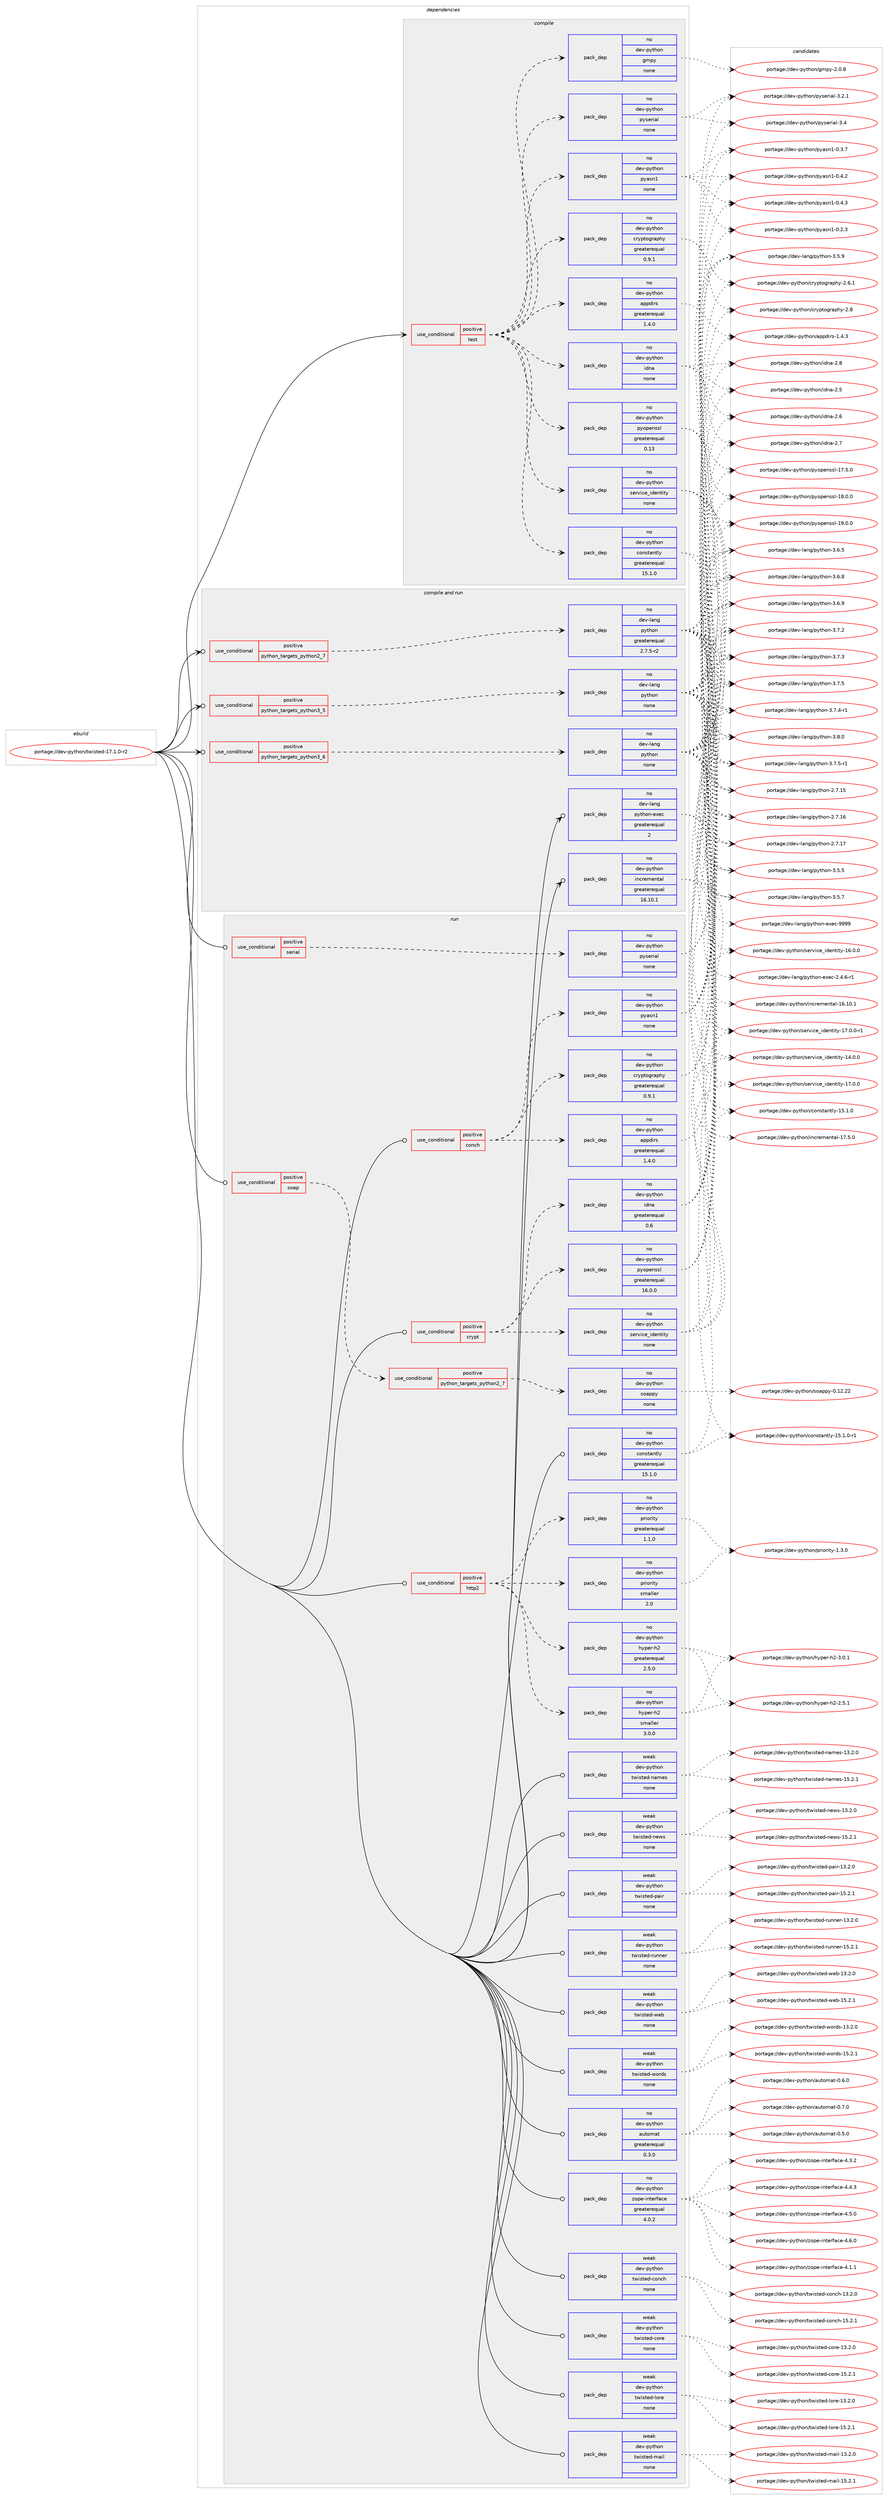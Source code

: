 digraph prolog {

# *************
# Graph options
# *************

newrank=true;
concentrate=true;
compound=true;
graph [rankdir=LR,fontname=Helvetica,fontsize=10,ranksep=1.5];#, ranksep=2.5, nodesep=0.2];
edge  [arrowhead=vee];
node  [fontname=Helvetica,fontsize=10];

# **********
# The ebuild
# **********

subgraph cluster_leftcol {
color=gray;
rank=same;
label=<<i>ebuild</i>>;
id [label="portage://dev-python/twisted-17.1.0-r2", color=red, width=4, href="../dev-python/twisted-17.1.0-r2.svg"];
}

# ****************
# The dependencies
# ****************

subgraph cluster_midcol {
color=gray;
label=<<i>dependencies</i>>;
subgraph cluster_compile {
fillcolor="#eeeeee";
style=filled;
label=<<i>compile</i>>;
subgraph cond40041 {
dependency176598 [label=<<TABLE BORDER="0" CELLBORDER="1" CELLSPACING="0" CELLPADDING="4"><TR><TD ROWSPAN="3" CELLPADDING="10">use_conditional</TD></TR><TR><TD>positive</TD></TR><TR><TD>test</TD></TR></TABLE>>, shape=none, color=red];
subgraph pack133155 {
dependency176599 [label=<<TABLE BORDER="0" CELLBORDER="1" CELLSPACING="0" CELLPADDING="4" WIDTH="220"><TR><TD ROWSPAN="6" CELLPADDING="30">pack_dep</TD></TR><TR><TD WIDTH="110">no</TD></TR><TR><TD>dev-python</TD></TR><TR><TD>gmpy</TD></TR><TR><TD>none</TD></TR><TR><TD></TD></TR></TABLE>>, shape=none, color=blue];
}
dependency176598:e -> dependency176599:w [weight=20,style="dashed",arrowhead="vee"];
subgraph pack133156 {
dependency176600 [label=<<TABLE BORDER="0" CELLBORDER="1" CELLSPACING="0" CELLPADDING="4" WIDTH="220"><TR><TD ROWSPAN="6" CELLPADDING="30">pack_dep</TD></TR><TR><TD WIDTH="110">no</TD></TR><TR><TD>dev-python</TD></TR><TR><TD>pyasn1</TD></TR><TR><TD>none</TD></TR><TR><TD></TD></TR></TABLE>>, shape=none, color=blue];
}
dependency176598:e -> dependency176600:w [weight=20,style="dashed",arrowhead="vee"];
subgraph pack133157 {
dependency176601 [label=<<TABLE BORDER="0" CELLBORDER="1" CELLSPACING="0" CELLPADDING="4" WIDTH="220"><TR><TD ROWSPAN="6" CELLPADDING="30">pack_dep</TD></TR><TR><TD WIDTH="110">no</TD></TR><TR><TD>dev-python</TD></TR><TR><TD>cryptography</TD></TR><TR><TD>greaterequal</TD></TR><TR><TD>0.9.1</TD></TR></TABLE>>, shape=none, color=blue];
}
dependency176598:e -> dependency176601:w [weight=20,style="dashed",arrowhead="vee"];
subgraph pack133158 {
dependency176602 [label=<<TABLE BORDER="0" CELLBORDER="1" CELLSPACING="0" CELLPADDING="4" WIDTH="220"><TR><TD ROWSPAN="6" CELLPADDING="30">pack_dep</TD></TR><TR><TD WIDTH="110">no</TD></TR><TR><TD>dev-python</TD></TR><TR><TD>appdirs</TD></TR><TR><TD>greaterequal</TD></TR><TR><TD>1.4.0</TD></TR></TABLE>>, shape=none, color=blue];
}
dependency176598:e -> dependency176602:w [weight=20,style="dashed",arrowhead="vee"];
subgraph pack133159 {
dependency176603 [label=<<TABLE BORDER="0" CELLBORDER="1" CELLSPACING="0" CELLPADDING="4" WIDTH="220"><TR><TD ROWSPAN="6" CELLPADDING="30">pack_dep</TD></TR><TR><TD WIDTH="110">no</TD></TR><TR><TD>dev-python</TD></TR><TR><TD>pyopenssl</TD></TR><TR><TD>greaterequal</TD></TR><TR><TD>0.13</TD></TR></TABLE>>, shape=none, color=blue];
}
dependency176598:e -> dependency176603:w [weight=20,style="dashed",arrowhead="vee"];
subgraph pack133160 {
dependency176604 [label=<<TABLE BORDER="0" CELLBORDER="1" CELLSPACING="0" CELLPADDING="4" WIDTH="220"><TR><TD ROWSPAN="6" CELLPADDING="30">pack_dep</TD></TR><TR><TD WIDTH="110">no</TD></TR><TR><TD>dev-python</TD></TR><TR><TD>service_identity</TD></TR><TR><TD>none</TD></TR><TR><TD></TD></TR></TABLE>>, shape=none, color=blue];
}
dependency176598:e -> dependency176604:w [weight=20,style="dashed",arrowhead="vee"];
subgraph pack133161 {
dependency176605 [label=<<TABLE BORDER="0" CELLBORDER="1" CELLSPACING="0" CELLPADDING="4" WIDTH="220"><TR><TD ROWSPAN="6" CELLPADDING="30">pack_dep</TD></TR><TR><TD WIDTH="110">no</TD></TR><TR><TD>dev-python</TD></TR><TR><TD>idna</TD></TR><TR><TD>none</TD></TR><TR><TD></TD></TR></TABLE>>, shape=none, color=blue];
}
dependency176598:e -> dependency176605:w [weight=20,style="dashed",arrowhead="vee"];
subgraph pack133162 {
dependency176606 [label=<<TABLE BORDER="0" CELLBORDER="1" CELLSPACING="0" CELLPADDING="4" WIDTH="220"><TR><TD ROWSPAN="6" CELLPADDING="30">pack_dep</TD></TR><TR><TD WIDTH="110">no</TD></TR><TR><TD>dev-python</TD></TR><TR><TD>pyserial</TD></TR><TR><TD>none</TD></TR><TR><TD></TD></TR></TABLE>>, shape=none, color=blue];
}
dependency176598:e -> dependency176606:w [weight=20,style="dashed",arrowhead="vee"];
subgraph pack133163 {
dependency176607 [label=<<TABLE BORDER="0" CELLBORDER="1" CELLSPACING="0" CELLPADDING="4" WIDTH="220"><TR><TD ROWSPAN="6" CELLPADDING="30">pack_dep</TD></TR><TR><TD WIDTH="110">no</TD></TR><TR><TD>dev-python</TD></TR><TR><TD>constantly</TD></TR><TR><TD>greaterequal</TD></TR><TR><TD>15.1.0</TD></TR></TABLE>>, shape=none, color=blue];
}
dependency176598:e -> dependency176607:w [weight=20,style="dashed",arrowhead="vee"];
}
id:e -> dependency176598:w [weight=20,style="solid",arrowhead="vee"];
}
subgraph cluster_compileandrun {
fillcolor="#eeeeee";
style=filled;
label=<<i>compile and run</i>>;
subgraph cond40042 {
dependency176608 [label=<<TABLE BORDER="0" CELLBORDER="1" CELLSPACING="0" CELLPADDING="4"><TR><TD ROWSPAN="3" CELLPADDING="10">use_conditional</TD></TR><TR><TD>positive</TD></TR><TR><TD>python_targets_python2_7</TD></TR></TABLE>>, shape=none, color=red];
subgraph pack133164 {
dependency176609 [label=<<TABLE BORDER="0" CELLBORDER="1" CELLSPACING="0" CELLPADDING="4" WIDTH="220"><TR><TD ROWSPAN="6" CELLPADDING="30">pack_dep</TD></TR><TR><TD WIDTH="110">no</TD></TR><TR><TD>dev-lang</TD></TR><TR><TD>python</TD></TR><TR><TD>greaterequal</TD></TR><TR><TD>2.7.5-r2</TD></TR></TABLE>>, shape=none, color=blue];
}
dependency176608:e -> dependency176609:w [weight=20,style="dashed",arrowhead="vee"];
}
id:e -> dependency176608:w [weight=20,style="solid",arrowhead="odotvee"];
subgraph cond40043 {
dependency176610 [label=<<TABLE BORDER="0" CELLBORDER="1" CELLSPACING="0" CELLPADDING="4"><TR><TD ROWSPAN="3" CELLPADDING="10">use_conditional</TD></TR><TR><TD>positive</TD></TR><TR><TD>python_targets_python3_5</TD></TR></TABLE>>, shape=none, color=red];
subgraph pack133165 {
dependency176611 [label=<<TABLE BORDER="0" CELLBORDER="1" CELLSPACING="0" CELLPADDING="4" WIDTH="220"><TR><TD ROWSPAN="6" CELLPADDING="30">pack_dep</TD></TR><TR><TD WIDTH="110">no</TD></TR><TR><TD>dev-lang</TD></TR><TR><TD>python</TD></TR><TR><TD>none</TD></TR><TR><TD></TD></TR></TABLE>>, shape=none, color=blue];
}
dependency176610:e -> dependency176611:w [weight=20,style="dashed",arrowhead="vee"];
}
id:e -> dependency176610:w [weight=20,style="solid",arrowhead="odotvee"];
subgraph cond40044 {
dependency176612 [label=<<TABLE BORDER="0" CELLBORDER="1" CELLSPACING="0" CELLPADDING="4"><TR><TD ROWSPAN="3" CELLPADDING="10">use_conditional</TD></TR><TR><TD>positive</TD></TR><TR><TD>python_targets_python3_6</TD></TR></TABLE>>, shape=none, color=red];
subgraph pack133166 {
dependency176613 [label=<<TABLE BORDER="0" CELLBORDER="1" CELLSPACING="0" CELLPADDING="4" WIDTH="220"><TR><TD ROWSPAN="6" CELLPADDING="30">pack_dep</TD></TR><TR><TD WIDTH="110">no</TD></TR><TR><TD>dev-lang</TD></TR><TR><TD>python</TD></TR><TR><TD>none</TD></TR><TR><TD></TD></TR></TABLE>>, shape=none, color=blue];
}
dependency176612:e -> dependency176613:w [weight=20,style="dashed",arrowhead="vee"];
}
id:e -> dependency176612:w [weight=20,style="solid",arrowhead="odotvee"];
subgraph pack133167 {
dependency176614 [label=<<TABLE BORDER="0" CELLBORDER="1" CELLSPACING="0" CELLPADDING="4" WIDTH="220"><TR><TD ROWSPAN="6" CELLPADDING="30">pack_dep</TD></TR><TR><TD WIDTH="110">no</TD></TR><TR><TD>dev-lang</TD></TR><TR><TD>python-exec</TD></TR><TR><TD>greaterequal</TD></TR><TR><TD>2</TD></TR></TABLE>>, shape=none, color=blue];
}
id:e -> dependency176614:w [weight=20,style="solid",arrowhead="odotvee"];
subgraph pack133168 {
dependency176615 [label=<<TABLE BORDER="0" CELLBORDER="1" CELLSPACING="0" CELLPADDING="4" WIDTH="220"><TR><TD ROWSPAN="6" CELLPADDING="30">pack_dep</TD></TR><TR><TD WIDTH="110">no</TD></TR><TR><TD>dev-python</TD></TR><TR><TD>incremental</TD></TR><TR><TD>greaterequal</TD></TR><TR><TD>16.10.1</TD></TR></TABLE>>, shape=none, color=blue];
}
id:e -> dependency176615:w [weight=20,style="solid",arrowhead="odotvee"];
}
subgraph cluster_run {
fillcolor="#eeeeee";
style=filled;
label=<<i>run</i>>;
subgraph cond40045 {
dependency176616 [label=<<TABLE BORDER="0" CELLBORDER="1" CELLSPACING="0" CELLPADDING="4"><TR><TD ROWSPAN="3" CELLPADDING="10">use_conditional</TD></TR><TR><TD>positive</TD></TR><TR><TD>conch</TD></TR></TABLE>>, shape=none, color=red];
subgraph pack133169 {
dependency176617 [label=<<TABLE BORDER="0" CELLBORDER="1" CELLSPACING="0" CELLPADDING="4" WIDTH="220"><TR><TD ROWSPAN="6" CELLPADDING="30">pack_dep</TD></TR><TR><TD WIDTH="110">no</TD></TR><TR><TD>dev-python</TD></TR><TR><TD>pyasn1</TD></TR><TR><TD>none</TD></TR><TR><TD></TD></TR></TABLE>>, shape=none, color=blue];
}
dependency176616:e -> dependency176617:w [weight=20,style="dashed",arrowhead="vee"];
subgraph pack133170 {
dependency176618 [label=<<TABLE BORDER="0" CELLBORDER="1" CELLSPACING="0" CELLPADDING="4" WIDTH="220"><TR><TD ROWSPAN="6" CELLPADDING="30">pack_dep</TD></TR><TR><TD WIDTH="110">no</TD></TR><TR><TD>dev-python</TD></TR><TR><TD>cryptography</TD></TR><TR><TD>greaterequal</TD></TR><TR><TD>0.9.1</TD></TR></TABLE>>, shape=none, color=blue];
}
dependency176616:e -> dependency176618:w [weight=20,style="dashed",arrowhead="vee"];
subgraph pack133171 {
dependency176619 [label=<<TABLE BORDER="0" CELLBORDER="1" CELLSPACING="0" CELLPADDING="4" WIDTH="220"><TR><TD ROWSPAN="6" CELLPADDING="30">pack_dep</TD></TR><TR><TD WIDTH="110">no</TD></TR><TR><TD>dev-python</TD></TR><TR><TD>appdirs</TD></TR><TR><TD>greaterequal</TD></TR><TR><TD>1.4.0</TD></TR></TABLE>>, shape=none, color=blue];
}
dependency176616:e -> dependency176619:w [weight=20,style="dashed",arrowhead="vee"];
}
id:e -> dependency176616:w [weight=20,style="solid",arrowhead="odot"];
subgraph cond40046 {
dependency176620 [label=<<TABLE BORDER="0" CELLBORDER="1" CELLSPACING="0" CELLPADDING="4"><TR><TD ROWSPAN="3" CELLPADDING="10">use_conditional</TD></TR><TR><TD>positive</TD></TR><TR><TD>crypt</TD></TR></TABLE>>, shape=none, color=red];
subgraph pack133172 {
dependency176621 [label=<<TABLE BORDER="0" CELLBORDER="1" CELLSPACING="0" CELLPADDING="4" WIDTH="220"><TR><TD ROWSPAN="6" CELLPADDING="30">pack_dep</TD></TR><TR><TD WIDTH="110">no</TD></TR><TR><TD>dev-python</TD></TR><TR><TD>pyopenssl</TD></TR><TR><TD>greaterequal</TD></TR><TR><TD>16.0.0</TD></TR></TABLE>>, shape=none, color=blue];
}
dependency176620:e -> dependency176621:w [weight=20,style="dashed",arrowhead="vee"];
subgraph pack133173 {
dependency176622 [label=<<TABLE BORDER="0" CELLBORDER="1" CELLSPACING="0" CELLPADDING="4" WIDTH="220"><TR><TD ROWSPAN="6" CELLPADDING="30">pack_dep</TD></TR><TR><TD WIDTH="110">no</TD></TR><TR><TD>dev-python</TD></TR><TR><TD>service_identity</TD></TR><TR><TD>none</TD></TR><TR><TD></TD></TR></TABLE>>, shape=none, color=blue];
}
dependency176620:e -> dependency176622:w [weight=20,style="dashed",arrowhead="vee"];
subgraph pack133174 {
dependency176623 [label=<<TABLE BORDER="0" CELLBORDER="1" CELLSPACING="0" CELLPADDING="4" WIDTH="220"><TR><TD ROWSPAN="6" CELLPADDING="30">pack_dep</TD></TR><TR><TD WIDTH="110">no</TD></TR><TR><TD>dev-python</TD></TR><TR><TD>idna</TD></TR><TR><TD>greaterequal</TD></TR><TR><TD>0.6</TD></TR></TABLE>>, shape=none, color=blue];
}
dependency176620:e -> dependency176623:w [weight=20,style="dashed",arrowhead="vee"];
}
id:e -> dependency176620:w [weight=20,style="solid",arrowhead="odot"];
subgraph cond40047 {
dependency176624 [label=<<TABLE BORDER="0" CELLBORDER="1" CELLSPACING="0" CELLPADDING="4"><TR><TD ROWSPAN="3" CELLPADDING="10">use_conditional</TD></TR><TR><TD>positive</TD></TR><TR><TD>http2</TD></TR></TABLE>>, shape=none, color=red];
subgraph pack133175 {
dependency176625 [label=<<TABLE BORDER="0" CELLBORDER="1" CELLSPACING="0" CELLPADDING="4" WIDTH="220"><TR><TD ROWSPAN="6" CELLPADDING="30">pack_dep</TD></TR><TR><TD WIDTH="110">no</TD></TR><TR><TD>dev-python</TD></TR><TR><TD>hyper-h2</TD></TR><TR><TD>greaterequal</TD></TR><TR><TD>2.5.0</TD></TR></TABLE>>, shape=none, color=blue];
}
dependency176624:e -> dependency176625:w [weight=20,style="dashed",arrowhead="vee"];
subgraph pack133176 {
dependency176626 [label=<<TABLE BORDER="0" CELLBORDER="1" CELLSPACING="0" CELLPADDING="4" WIDTH="220"><TR><TD ROWSPAN="6" CELLPADDING="30">pack_dep</TD></TR><TR><TD WIDTH="110">no</TD></TR><TR><TD>dev-python</TD></TR><TR><TD>hyper-h2</TD></TR><TR><TD>smaller</TD></TR><TR><TD>3.0.0</TD></TR></TABLE>>, shape=none, color=blue];
}
dependency176624:e -> dependency176626:w [weight=20,style="dashed",arrowhead="vee"];
subgraph pack133177 {
dependency176627 [label=<<TABLE BORDER="0" CELLBORDER="1" CELLSPACING="0" CELLPADDING="4" WIDTH="220"><TR><TD ROWSPAN="6" CELLPADDING="30">pack_dep</TD></TR><TR><TD WIDTH="110">no</TD></TR><TR><TD>dev-python</TD></TR><TR><TD>priority</TD></TR><TR><TD>greaterequal</TD></TR><TR><TD>1.1.0</TD></TR></TABLE>>, shape=none, color=blue];
}
dependency176624:e -> dependency176627:w [weight=20,style="dashed",arrowhead="vee"];
subgraph pack133178 {
dependency176628 [label=<<TABLE BORDER="0" CELLBORDER="1" CELLSPACING="0" CELLPADDING="4" WIDTH="220"><TR><TD ROWSPAN="6" CELLPADDING="30">pack_dep</TD></TR><TR><TD WIDTH="110">no</TD></TR><TR><TD>dev-python</TD></TR><TR><TD>priority</TD></TR><TR><TD>smaller</TD></TR><TR><TD>2.0</TD></TR></TABLE>>, shape=none, color=blue];
}
dependency176624:e -> dependency176628:w [weight=20,style="dashed",arrowhead="vee"];
}
id:e -> dependency176624:w [weight=20,style="solid",arrowhead="odot"];
subgraph cond40048 {
dependency176629 [label=<<TABLE BORDER="0" CELLBORDER="1" CELLSPACING="0" CELLPADDING="4"><TR><TD ROWSPAN="3" CELLPADDING="10">use_conditional</TD></TR><TR><TD>positive</TD></TR><TR><TD>serial</TD></TR></TABLE>>, shape=none, color=red];
subgraph pack133179 {
dependency176630 [label=<<TABLE BORDER="0" CELLBORDER="1" CELLSPACING="0" CELLPADDING="4" WIDTH="220"><TR><TD ROWSPAN="6" CELLPADDING="30">pack_dep</TD></TR><TR><TD WIDTH="110">no</TD></TR><TR><TD>dev-python</TD></TR><TR><TD>pyserial</TD></TR><TR><TD>none</TD></TR><TR><TD></TD></TR></TABLE>>, shape=none, color=blue];
}
dependency176629:e -> dependency176630:w [weight=20,style="dashed",arrowhead="vee"];
}
id:e -> dependency176629:w [weight=20,style="solid",arrowhead="odot"];
subgraph cond40049 {
dependency176631 [label=<<TABLE BORDER="0" CELLBORDER="1" CELLSPACING="0" CELLPADDING="4"><TR><TD ROWSPAN="3" CELLPADDING="10">use_conditional</TD></TR><TR><TD>positive</TD></TR><TR><TD>soap</TD></TR></TABLE>>, shape=none, color=red];
subgraph cond40050 {
dependency176632 [label=<<TABLE BORDER="0" CELLBORDER="1" CELLSPACING="0" CELLPADDING="4"><TR><TD ROWSPAN="3" CELLPADDING="10">use_conditional</TD></TR><TR><TD>positive</TD></TR><TR><TD>python_targets_python2_7</TD></TR></TABLE>>, shape=none, color=red];
subgraph pack133180 {
dependency176633 [label=<<TABLE BORDER="0" CELLBORDER="1" CELLSPACING="0" CELLPADDING="4" WIDTH="220"><TR><TD ROWSPAN="6" CELLPADDING="30">pack_dep</TD></TR><TR><TD WIDTH="110">no</TD></TR><TR><TD>dev-python</TD></TR><TR><TD>soappy</TD></TR><TR><TD>none</TD></TR><TR><TD></TD></TR></TABLE>>, shape=none, color=blue];
}
dependency176632:e -> dependency176633:w [weight=20,style="dashed",arrowhead="vee"];
}
dependency176631:e -> dependency176632:w [weight=20,style="dashed",arrowhead="vee"];
}
id:e -> dependency176631:w [weight=20,style="solid",arrowhead="odot"];
subgraph pack133181 {
dependency176634 [label=<<TABLE BORDER="0" CELLBORDER="1" CELLSPACING="0" CELLPADDING="4" WIDTH="220"><TR><TD ROWSPAN="6" CELLPADDING="30">pack_dep</TD></TR><TR><TD WIDTH="110">no</TD></TR><TR><TD>dev-python</TD></TR><TR><TD>automat</TD></TR><TR><TD>greaterequal</TD></TR><TR><TD>0.3.0</TD></TR></TABLE>>, shape=none, color=blue];
}
id:e -> dependency176634:w [weight=20,style="solid",arrowhead="odot"];
subgraph pack133182 {
dependency176635 [label=<<TABLE BORDER="0" CELLBORDER="1" CELLSPACING="0" CELLPADDING="4" WIDTH="220"><TR><TD ROWSPAN="6" CELLPADDING="30">pack_dep</TD></TR><TR><TD WIDTH="110">no</TD></TR><TR><TD>dev-python</TD></TR><TR><TD>constantly</TD></TR><TR><TD>greaterequal</TD></TR><TR><TD>15.1.0</TD></TR></TABLE>>, shape=none, color=blue];
}
id:e -> dependency176635:w [weight=20,style="solid",arrowhead="odot"];
subgraph pack133183 {
dependency176636 [label=<<TABLE BORDER="0" CELLBORDER="1" CELLSPACING="0" CELLPADDING="4" WIDTH="220"><TR><TD ROWSPAN="6" CELLPADDING="30">pack_dep</TD></TR><TR><TD WIDTH="110">no</TD></TR><TR><TD>dev-python</TD></TR><TR><TD>zope-interface</TD></TR><TR><TD>greaterequal</TD></TR><TR><TD>4.0.2</TD></TR></TABLE>>, shape=none, color=blue];
}
id:e -> dependency176636:w [weight=20,style="solid",arrowhead="odot"];
subgraph pack133184 {
dependency176637 [label=<<TABLE BORDER="0" CELLBORDER="1" CELLSPACING="0" CELLPADDING="4" WIDTH="220"><TR><TD ROWSPAN="6" CELLPADDING="30">pack_dep</TD></TR><TR><TD WIDTH="110">weak</TD></TR><TR><TD>dev-python</TD></TR><TR><TD>twisted-conch</TD></TR><TR><TD>none</TD></TR><TR><TD></TD></TR></TABLE>>, shape=none, color=blue];
}
id:e -> dependency176637:w [weight=20,style="solid",arrowhead="odot"];
subgraph pack133185 {
dependency176638 [label=<<TABLE BORDER="0" CELLBORDER="1" CELLSPACING="0" CELLPADDING="4" WIDTH="220"><TR><TD ROWSPAN="6" CELLPADDING="30">pack_dep</TD></TR><TR><TD WIDTH="110">weak</TD></TR><TR><TD>dev-python</TD></TR><TR><TD>twisted-core</TD></TR><TR><TD>none</TD></TR><TR><TD></TD></TR></TABLE>>, shape=none, color=blue];
}
id:e -> dependency176638:w [weight=20,style="solid",arrowhead="odot"];
subgraph pack133186 {
dependency176639 [label=<<TABLE BORDER="0" CELLBORDER="1" CELLSPACING="0" CELLPADDING="4" WIDTH="220"><TR><TD ROWSPAN="6" CELLPADDING="30">pack_dep</TD></TR><TR><TD WIDTH="110">weak</TD></TR><TR><TD>dev-python</TD></TR><TR><TD>twisted-lore</TD></TR><TR><TD>none</TD></TR><TR><TD></TD></TR></TABLE>>, shape=none, color=blue];
}
id:e -> dependency176639:w [weight=20,style="solid",arrowhead="odot"];
subgraph pack133187 {
dependency176640 [label=<<TABLE BORDER="0" CELLBORDER="1" CELLSPACING="0" CELLPADDING="4" WIDTH="220"><TR><TD ROWSPAN="6" CELLPADDING="30">pack_dep</TD></TR><TR><TD WIDTH="110">weak</TD></TR><TR><TD>dev-python</TD></TR><TR><TD>twisted-mail</TD></TR><TR><TD>none</TD></TR><TR><TD></TD></TR></TABLE>>, shape=none, color=blue];
}
id:e -> dependency176640:w [weight=20,style="solid",arrowhead="odot"];
subgraph pack133188 {
dependency176641 [label=<<TABLE BORDER="0" CELLBORDER="1" CELLSPACING="0" CELLPADDING="4" WIDTH="220"><TR><TD ROWSPAN="6" CELLPADDING="30">pack_dep</TD></TR><TR><TD WIDTH="110">weak</TD></TR><TR><TD>dev-python</TD></TR><TR><TD>twisted-names</TD></TR><TR><TD>none</TD></TR><TR><TD></TD></TR></TABLE>>, shape=none, color=blue];
}
id:e -> dependency176641:w [weight=20,style="solid",arrowhead="odot"];
subgraph pack133189 {
dependency176642 [label=<<TABLE BORDER="0" CELLBORDER="1" CELLSPACING="0" CELLPADDING="4" WIDTH="220"><TR><TD ROWSPAN="6" CELLPADDING="30">pack_dep</TD></TR><TR><TD WIDTH="110">weak</TD></TR><TR><TD>dev-python</TD></TR><TR><TD>twisted-news</TD></TR><TR><TD>none</TD></TR><TR><TD></TD></TR></TABLE>>, shape=none, color=blue];
}
id:e -> dependency176642:w [weight=20,style="solid",arrowhead="odot"];
subgraph pack133190 {
dependency176643 [label=<<TABLE BORDER="0" CELLBORDER="1" CELLSPACING="0" CELLPADDING="4" WIDTH="220"><TR><TD ROWSPAN="6" CELLPADDING="30">pack_dep</TD></TR><TR><TD WIDTH="110">weak</TD></TR><TR><TD>dev-python</TD></TR><TR><TD>twisted-pair</TD></TR><TR><TD>none</TD></TR><TR><TD></TD></TR></TABLE>>, shape=none, color=blue];
}
id:e -> dependency176643:w [weight=20,style="solid",arrowhead="odot"];
subgraph pack133191 {
dependency176644 [label=<<TABLE BORDER="0" CELLBORDER="1" CELLSPACING="0" CELLPADDING="4" WIDTH="220"><TR><TD ROWSPAN="6" CELLPADDING="30">pack_dep</TD></TR><TR><TD WIDTH="110">weak</TD></TR><TR><TD>dev-python</TD></TR><TR><TD>twisted-runner</TD></TR><TR><TD>none</TD></TR><TR><TD></TD></TR></TABLE>>, shape=none, color=blue];
}
id:e -> dependency176644:w [weight=20,style="solid",arrowhead="odot"];
subgraph pack133192 {
dependency176645 [label=<<TABLE BORDER="0" CELLBORDER="1" CELLSPACING="0" CELLPADDING="4" WIDTH="220"><TR><TD ROWSPAN="6" CELLPADDING="30">pack_dep</TD></TR><TR><TD WIDTH="110">weak</TD></TR><TR><TD>dev-python</TD></TR><TR><TD>twisted-web</TD></TR><TR><TD>none</TD></TR><TR><TD></TD></TR></TABLE>>, shape=none, color=blue];
}
id:e -> dependency176645:w [weight=20,style="solid",arrowhead="odot"];
subgraph pack133193 {
dependency176646 [label=<<TABLE BORDER="0" CELLBORDER="1" CELLSPACING="0" CELLPADDING="4" WIDTH="220"><TR><TD ROWSPAN="6" CELLPADDING="30">pack_dep</TD></TR><TR><TD WIDTH="110">weak</TD></TR><TR><TD>dev-python</TD></TR><TR><TD>twisted-words</TD></TR><TR><TD>none</TD></TR><TR><TD></TD></TR></TABLE>>, shape=none, color=blue];
}
id:e -> dependency176646:w [weight=20,style="solid",arrowhead="odot"];
}
}

# **************
# The candidates
# **************

subgraph cluster_choices {
rank=same;
color=gray;
label=<<i>candidates</i>>;

subgraph choice133155 {
color=black;
nodesep=1;
choiceportage1001011184511212111610411111047103109112121455046484656 [label="portage://dev-python/gmpy-2.0.8", color=red, width=4,href="../dev-python/gmpy-2.0.8.svg"];
dependency176599:e -> choiceportage1001011184511212111610411111047103109112121455046484656:w [style=dotted,weight="100"];
}
subgraph choice133156 {
color=black;
nodesep=1;
choiceportage10010111845112121116104111110471121219711511049454846504651 [label="portage://dev-python/pyasn1-0.2.3", color=red, width=4,href="../dev-python/pyasn1-0.2.3.svg"];
choiceportage10010111845112121116104111110471121219711511049454846514655 [label="portage://dev-python/pyasn1-0.3.7", color=red, width=4,href="../dev-python/pyasn1-0.3.7.svg"];
choiceportage10010111845112121116104111110471121219711511049454846524650 [label="portage://dev-python/pyasn1-0.4.2", color=red, width=4,href="../dev-python/pyasn1-0.4.2.svg"];
choiceportage10010111845112121116104111110471121219711511049454846524651 [label="portage://dev-python/pyasn1-0.4.3", color=red, width=4,href="../dev-python/pyasn1-0.4.3.svg"];
dependency176600:e -> choiceportage10010111845112121116104111110471121219711511049454846504651:w [style=dotted,weight="100"];
dependency176600:e -> choiceportage10010111845112121116104111110471121219711511049454846514655:w [style=dotted,weight="100"];
dependency176600:e -> choiceportage10010111845112121116104111110471121219711511049454846524650:w [style=dotted,weight="100"];
dependency176600:e -> choiceportage10010111845112121116104111110471121219711511049454846524651:w [style=dotted,weight="100"];
}
subgraph choice133157 {
color=black;
nodesep=1;
choiceportage10010111845112121116104111110479911412111211611110311497112104121455046544649 [label="portage://dev-python/cryptography-2.6.1", color=red, width=4,href="../dev-python/cryptography-2.6.1.svg"];
choiceportage1001011184511212111610411111047991141211121161111031149711210412145504656 [label="portage://dev-python/cryptography-2.8", color=red, width=4,href="../dev-python/cryptography-2.8.svg"];
dependency176601:e -> choiceportage10010111845112121116104111110479911412111211611110311497112104121455046544649:w [style=dotted,weight="100"];
dependency176601:e -> choiceportage1001011184511212111610411111047991141211121161111031149711210412145504656:w [style=dotted,weight="100"];
}
subgraph choice133158 {
color=black;
nodesep=1;
choiceportage100101118451121211161041111104797112112100105114115454946524651 [label="portage://dev-python/appdirs-1.4.3", color=red, width=4,href="../dev-python/appdirs-1.4.3.svg"];
dependency176602:e -> choiceportage100101118451121211161041111104797112112100105114115454946524651:w [style=dotted,weight="100"];
}
subgraph choice133159 {
color=black;
nodesep=1;
choiceportage100101118451121211161041111104711212111111210111011511510845495546534648 [label="portage://dev-python/pyopenssl-17.5.0", color=red, width=4,href="../dev-python/pyopenssl-17.5.0.svg"];
choiceportage100101118451121211161041111104711212111111210111011511510845495646484648 [label="portage://dev-python/pyopenssl-18.0.0", color=red, width=4,href="../dev-python/pyopenssl-18.0.0.svg"];
choiceportage100101118451121211161041111104711212111111210111011511510845495746484648 [label="portage://dev-python/pyopenssl-19.0.0", color=red, width=4,href="../dev-python/pyopenssl-19.0.0.svg"];
dependency176603:e -> choiceportage100101118451121211161041111104711212111111210111011511510845495546534648:w [style=dotted,weight="100"];
dependency176603:e -> choiceportage100101118451121211161041111104711212111111210111011511510845495646484648:w [style=dotted,weight="100"];
dependency176603:e -> choiceportage100101118451121211161041111104711212111111210111011511510845495746484648:w [style=dotted,weight="100"];
}
subgraph choice133160 {
color=black;
nodesep=1;
choiceportage1001011184511212111610411111047115101114118105991019510510010111011610511612145495246484648 [label="portage://dev-python/service_identity-14.0.0", color=red, width=4,href="../dev-python/service_identity-14.0.0.svg"];
choiceportage1001011184511212111610411111047115101114118105991019510510010111011610511612145495446484648 [label="portage://dev-python/service_identity-16.0.0", color=red, width=4,href="../dev-python/service_identity-16.0.0.svg"];
choiceportage1001011184511212111610411111047115101114118105991019510510010111011610511612145495546484648 [label="portage://dev-python/service_identity-17.0.0", color=red, width=4,href="../dev-python/service_identity-17.0.0.svg"];
choiceportage10010111845112121116104111110471151011141181059910195105100101110116105116121454955464846484511449 [label="portage://dev-python/service_identity-17.0.0-r1", color=red, width=4,href="../dev-python/service_identity-17.0.0-r1.svg"];
dependency176604:e -> choiceportage1001011184511212111610411111047115101114118105991019510510010111011610511612145495246484648:w [style=dotted,weight="100"];
dependency176604:e -> choiceportage1001011184511212111610411111047115101114118105991019510510010111011610511612145495446484648:w [style=dotted,weight="100"];
dependency176604:e -> choiceportage1001011184511212111610411111047115101114118105991019510510010111011610511612145495546484648:w [style=dotted,weight="100"];
dependency176604:e -> choiceportage10010111845112121116104111110471151011141181059910195105100101110116105116121454955464846484511449:w [style=dotted,weight="100"];
}
subgraph choice133161 {
color=black;
nodesep=1;
choiceportage10010111845112121116104111110471051001109745504653 [label="portage://dev-python/idna-2.5", color=red, width=4,href="../dev-python/idna-2.5.svg"];
choiceportage10010111845112121116104111110471051001109745504654 [label="portage://dev-python/idna-2.6", color=red, width=4,href="../dev-python/idna-2.6.svg"];
choiceportage10010111845112121116104111110471051001109745504655 [label="portage://dev-python/idna-2.7", color=red, width=4,href="../dev-python/idna-2.7.svg"];
choiceportage10010111845112121116104111110471051001109745504656 [label="portage://dev-python/idna-2.8", color=red, width=4,href="../dev-python/idna-2.8.svg"];
dependency176605:e -> choiceportage10010111845112121116104111110471051001109745504653:w [style=dotted,weight="100"];
dependency176605:e -> choiceportage10010111845112121116104111110471051001109745504654:w [style=dotted,weight="100"];
dependency176605:e -> choiceportage10010111845112121116104111110471051001109745504655:w [style=dotted,weight="100"];
dependency176605:e -> choiceportage10010111845112121116104111110471051001109745504656:w [style=dotted,weight="100"];
}
subgraph choice133162 {
color=black;
nodesep=1;
choiceportage100101118451121211161041111104711212111510111410597108455146504649 [label="portage://dev-python/pyserial-3.2.1", color=red, width=4,href="../dev-python/pyserial-3.2.1.svg"];
choiceportage10010111845112121116104111110471121211151011141059710845514652 [label="portage://dev-python/pyserial-3.4", color=red, width=4,href="../dev-python/pyserial-3.4.svg"];
dependency176606:e -> choiceportage100101118451121211161041111104711212111510111410597108455146504649:w [style=dotted,weight="100"];
dependency176606:e -> choiceportage10010111845112121116104111110471121211151011141059710845514652:w [style=dotted,weight="100"];
}
subgraph choice133163 {
color=black;
nodesep=1;
choiceportage1001011184511212111610411111047991111101151169711011610812145495346494648 [label="portage://dev-python/constantly-15.1.0", color=red, width=4,href="../dev-python/constantly-15.1.0.svg"];
choiceportage10010111845112121116104111110479911111011511697110116108121454953464946484511449 [label="portage://dev-python/constantly-15.1.0-r1", color=red, width=4,href="../dev-python/constantly-15.1.0-r1.svg"];
dependency176607:e -> choiceportage1001011184511212111610411111047991111101151169711011610812145495346494648:w [style=dotted,weight="100"];
dependency176607:e -> choiceportage10010111845112121116104111110479911111011511697110116108121454953464946484511449:w [style=dotted,weight="100"];
}
subgraph choice133164 {
color=black;
nodesep=1;
choiceportage10010111845108971101034711212111610411111045504655464953 [label="portage://dev-lang/python-2.7.15", color=red, width=4,href="../dev-lang/python-2.7.15.svg"];
choiceportage10010111845108971101034711212111610411111045504655464954 [label="portage://dev-lang/python-2.7.16", color=red, width=4,href="../dev-lang/python-2.7.16.svg"];
choiceportage10010111845108971101034711212111610411111045504655464955 [label="portage://dev-lang/python-2.7.17", color=red, width=4,href="../dev-lang/python-2.7.17.svg"];
choiceportage100101118451089711010347112121116104111110455146534653 [label="portage://dev-lang/python-3.5.5", color=red, width=4,href="../dev-lang/python-3.5.5.svg"];
choiceportage100101118451089711010347112121116104111110455146534655 [label="portage://dev-lang/python-3.5.7", color=red, width=4,href="../dev-lang/python-3.5.7.svg"];
choiceportage100101118451089711010347112121116104111110455146534657 [label="portage://dev-lang/python-3.5.9", color=red, width=4,href="../dev-lang/python-3.5.9.svg"];
choiceportage100101118451089711010347112121116104111110455146544653 [label="portage://dev-lang/python-3.6.5", color=red, width=4,href="../dev-lang/python-3.6.5.svg"];
choiceportage100101118451089711010347112121116104111110455146544656 [label="portage://dev-lang/python-3.6.8", color=red, width=4,href="../dev-lang/python-3.6.8.svg"];
choiceportage100101118451089711010347112121116104111110455146544657 [label="portage://dev-lang/python-3.6.9", color=red, width=4,href="../dev-lang/python-3.6.9.svg"];
choiceportage100101118451089711010347112121116104111110455146554650 [label="portage://dev-lang/python-3.7.2", color=red, width=4,href="../dev-lang/python-3.7.2.svg"];
choiceportage100101118451089711010347112121116104111110455146554651 [label="portage://dev-lang/python-3.7.3", color=red, width=4,href="../dev-lang/python-3.7.3.svg"];
choiceportage1001011184510897110103471121211161041111104551465546524511449 [label="portage://dev-lang/python-3.7.4-r1", color=red, width=4,href="../dev-lang/python-3.7.4-r1.svg"];
choiceportage100101118451089711010347112121116104111110455146554653 [label="portage://dev-lang/python-3.7.5", color=red, width=4,href="../dev-lang/python-3.7.5.svg"];
choiceportage1001011184510897110103471121211161041111104551465546534511449 [label="portage://dev-lang/python-3.7.5-r1", color=red, width=4,href="../dev-lang/python-3.7.5-r1.svg"];
choiceportage100101118451089711010347112121116104111110455146564648 [label="portage://dev-lang/python-3.8.0", color=red, width=4,href="../dev-lang/python-3.8.0.svg"];
dependency176609:e -> choiceportage10010111845108971101034711212111610411111045504655464953:w [style=dotted,weight="100"];
dependency176609:e -> choiceportage10010111845108971101034711212111610411111045504655464954:w [style=dotted,weight="100"];
dependency176609:e -> choiceportage10010111845108971101034711212111610411111045504655464955:w [style=dotted,weight="100"];
dependency176609:e -> choiceportage100101118451089711010347112121116104111110455146534653:w [style=dotted,weight="100"];
dependency176609:e -> choiceportage100101118451089711010347112121116104111110455146534655:w [style=dotted,weight="100"];
dependency176609:e -> choiceportage100101118451089711010347112121116104111110455146534657:w [style=dotted,weight="100"];
dependency176609:e -> choiceportage100101118451089711010347112121116104111110455146544653:w [style=dotted,weight="100"];
dependency176609:e -> choiceportage100101118451089711010347112121116104111110455146544656:w [style=dotted,weight="100"];
dependency176609:e -> choiceportage100101118451089711010347112121116104111110455146544657:w [style=dotted,weight="100"];
dependency176609:e -> choiceportage100101118451089711010347112121116104111110455146554650:w [style=dotted,weight="100"];
dependency176609:e -> choiceportage100101118451089711010347112121116104111110455146554651:w [style=dotted,weight="100"];
dependency176609:e -> choiceportage1001011184510897110103471121211161041111104551465546524511449:w [style=dotted,weight="100"];
dependency176609:e -> choiceportage100101118451089711010347112121116104111110455146554653:w [style=dotted,weight="100"];
dependency176609:e -> choiceportage1001011184510897110103471121211161041111104551465546534511449:w [style=dotted,weight="100"];
dependency176609:e -> choiceportage100101118451089711010347112121116104111110455146564648:w [style=dotted,weight="100"];
}
subgraph choice133165 {
color=black;
nodesep=1;
choiceportage10010111845108971101034711212111610411111045504655464953 [label="portage://dev-lang/python-2.7.15", color=red, width=4,href="../dev-lang/python-2.7.15.svg"];
choiceportage10010111845108971101034711212111610411111045504655464954 [label="portage://dev-lang/python-2.7.16", color=red, width=4,href="../dev-lang/python-2.7.16.svg"];
choiceportage10010111845108971101034711212111610411111045504655464955 [label="portage://dev-lang/python-2.7.17", color=red, width=4,href="../dev-lang/python-2.7.17.svg"];
choiceportage100101118451089711010347112121116104111110455146534653 [label="portage://dev-lang/python-3.5.5", color=red, width=4,href="../dev-lang/python-3.5.5.svg"];
choiceportage100101118451089711010347112121116104111110455146534655 [label="portage://dev-lang/python-3.5.7", color=red, width=4,href="../dev-lang/python-3.5.7.svg"];
choiceportage100101118451089711010347112121116104111110455146534657 [label="portage://dev-lang/python-3.5.9", color=red, width=4,href="../dev-lang/python-3.5.9.svg"];
choiceportage100101118451089711010347112121116104111110455146544653 [label="portage://dev-lang/python-3.6.5", color=red, width=4,href="../dev-lang/python-3.6.5.svg"];
choiceportage100101118451089711010347112121116104111110455146544656 [label="portage://dev-lang/python-3.6.8", color=red, width=4,href="../dev-lang/python-3.6.8.svg"];
choiceportage100101118451089711010347112121116104111110455146544657 [label="portage://dev-lang/python-3.6.9", color=red, width=4,href="../dev-lang/python-3.6.9.svg"];
choiceportage100101118451089711010347112121116104111110455146554650 [label="portage://dev-lang/python-3.7.2", color=red, width=4,href="../dev-lang/python-3.7.2.svg"];
choiceportage100101118451089711010347112121116104111110455146554651 [label="portage://dev-lang/python-3.7.3", color=red, width=4,href="../dev-lang/python-3.7.3.svg"];
choiceportage1001011184510897110103471121211161041111104551465546524511449 [label="portage://dev-lang/python-3.7.4-r1", color=red, width=4,href="../dev-lang/python-3.7.4-r1.svg"];
choiceportage100101118451089711010347112121116104111110455146554653 [label="portage://dev-lang/python-3.7.5", color=red, width=4,href="../dev-lang/python-3.7.5.svg"];
choiceportage1001011184510897110103471121211161041111104551465546534511449 [label="portage://dev-lang/python-3.7.5-r1", color=red, width=4,href="../dev-lang/python-3.7.5-r1.svg"];
choiceportage100101118451089711010347112121116104111110455146564648 [label="portage://dev-lang/python-3.8.0", color=red, width=4,href="../dev-lang/python-3.8.0.svg"];
dependency176611:e -> choiceportage10010111845108971101034711212111610411111045504655464953:w [style=dotted,weight="100"];
dependency176611:e -> choiceportage10010111845108971101034711212111610411111045504655464954:w [style=dotted,weight="100"];
dependency176611:e -> choiceportage10010111845108971101034711212111610411111045504655464955:w [style=dotted,weight="100"];
dependency176611:e -> choiceportage100101118451089711010347112121116104111110455146534653:w [style=dotted,weight="100"];
dependency176611:e -> choiceportage100101118451089711010347112121116104111110455146534655:w [style=dotted,weight="100"];
dependency176611:e -> choiceportage100101118451089711010347112121116104111110455146534657:w [style=dotted,weight="100"];
dependency176611:e -> choiceportage100101118451089711010347112121116104111110455146544653:w [style=dotted,weight="100"];
dependency176611:e -> choiceportage100101118451089711010347112121116104111110455146544656:w [style=dotted,weight="100"];
dependency176611:e -> choiceportage100101118451089711010347112121116104111110455146544657:w [style=dotted,weight="100"];
dependency176611:e -> choiceportage100101118451089711010347112121116104111110455146554650:w [style=dotted,weight="100"];
dependency176611:e -> choiceportage100101118451089711010347112121116104111110455146554651:w [style=dotted,weight="100"];
dependency176611:e -> choiceportage1001011184510897110103471121211161041111104551465546524511449:w [style=dotted,weight="100"];
dependency176611:e -> choiceportage100101118451089711010347112121116104111110455146554653:w [style=dotted,weight="100"];
dependency176611:e -> choiceportage1001011184510897110103471121211161041111104551465546534511449:w [style=dotted,weight="100"];
dependency176611:e -> choiceportage100101118451089711010347112121116104111110455146564648:w [style=dotted,weight="100"];
}
subgraph choice133166 {
color=black;
nodesep=1;
choiceportage10010111845108971101034711212111610411111045504655464953 [label="portage://dev-lang/python-2.7.15", color=red, width=4,href="../dev-lang/python-2.7.15.svg"];
choiceportage10010111845108971101034711212111610411111045504655464954 [label="portage://dev-lang/python-2.7.16", color=red, width=4,href="../dev-lang/python-2.7.16.svg"];
choiceportage10010111845108971101034711212111610411111045504655464955 [label="portage://dev-lang/python-2.7.17", color=red, width=4,href="../dev-lang/python-2.7.17.svg"];
choiceportage100101118451089711010347112121116104111110455146534653 [label="portage://dev-lang/python-3.5.5", color=red, width=4,href="../dev-lang/python-3.5.5.svg"];
choiceportage100101118451089711010347112121116104111110455146534655 [label="portage://dev-lang/python-3.5.7", color=red, width=4,href="../dev-lang/python-3.5.7.svg"];
choiceportage100101118451089711010347112121116104111110455146534657 [label="portage://dev-lang/python-3.5.9", color=red, width=4,href="../dev-lang/python-3.5.9.svg"];
choiceportage100101118451089711010347112121116104111110455146544653 [label="portage://dev-lang/python-3.6.5", color=red, width=4,href="../dev-lang/python-3.6.5.svg"];
choiceportage100101118451089711010347112121116104111110455146544656 [label="portage://dev-lang/python-3.6.8", color=red, width=4,href="../dev-lang/python-3.6.8.svg"];
choiceportage100101118451089711010347112121116104111110455146544657 [label="portage://dev-lang/python-3.6.9", color=red, width=4,href="../dev-lang/python-3.6.9.svg"];
choiceportage100101118451089711010347112121116104111110455146554650 [label="portage://dev-lang/python-3.7.2", color=red, width=4,href="../dev-lang/python-3.7.2.svg"];
choiceportage100101118451089711010347112121116104111110455146554651 [label="portage://dev-lang/python-3.7.3", color=red, width=4,href="../dev-lang/python-3.7.3.svg"];
choiceportage1001011184510897110103471121211161041111104551465546524511449 [label="portage://dev-lang/python-3.7.4-r1", color=red, width=4,href="../dev-lang/python-3.7.4-r1.svg"];
choiceportage100101118451089711010347112121116104111110455146554653 [label="portage://dev-lang/python-3.7.5", color=red, width=4,href="../dev-lang/python-3.7.5.svg"];
choiceportage1001011184510897110103471121211161041111104551465546534511449 [label="portage://dev-lang/python-3.7.5-r1", color=red, width=4,href="../dev-lang/python-3.7.5-r1.svg"];
choiceportage100101118451089711010347112121116104111110455146564648 [label="portage://dev-lang/python-3.8.0", color=red, width=4,href="../dev-lang/python-3.8.0.svg"];
dependency176613:e -> choiceportage10010111845108971101034711212111610411111045504655464953:w [style=dotted,weight="100"];
dependency176613:e -> choiceportage10010111845108971101034711212111610411111045504655464954:w [style=dotted,weight="100"];
dependency176613:e -> choiceportage10010111845108971101034711212111610411111045504655464955:w [style=dotted,weight="100"];
dependency176613:e -> choiceportage100101118451089711010347112121116104111110455146534653:w [style=dotted,weight="100"];
dependency176613:e -> choiceportage100101118451089711010347112121116104111110455146534655:w [style=dotted,weight="100"];
dependency176613:e -> choiceportage100101118451089711010347112121116104111110455146534657:w [style=dotted,weight="100"];
dependency176613:e -> choiceportage100101118451089711010347112121116104111110455146544653:w [style=dotted,weight="100"];
dependency176613:e -> choiceportage100101118451089711010347112121116104111110455146544656:w [style=dotted,weight="100"];
dependency176613:e -> choiceportage100101118451089711010347112121116104111110455146544657:w [style=dotted,weight="100"];
dependency176613:e -> choiceportage100101118451089711010347112121116104111110455146554650:w [style=dotted,weight="100"];
dependency176613:e -> choiceportage100101118451089711010347112121116104111110455146554651:w [style=dotted,weight="100"];
dependency176613:e -> choiceportage1001011184510897110103471121211161041111104551465546524511449:w [style=dotted,weight="100"];
dependency176613:e -> choiceportage100101118451089711010347112121116104111110455146554653:w [style=dotted,weight="100"];
dependency176613:e -> choiceportage1001011184510897110103471121211161041111104551465546534511449:w [style=dotted,weight="100"];
dependency176613:e -> choiceportage100101118451089711010347112121116104111110455146564648:w [style=dotted,weight="100"];
}
subgraph choice133167 {
color=black;
nodesep=1;
choiceportage10010111845108971101034711212111610411111045101120101994550465246544511449 [label="portage://dev-lang/python-exec-2.4.6-r1", color=red, width=4,href="../dev-lang/python-exec-2.4.6-r1.svg"];
choiceportage10010111845108971101034711212111610411111045101120101994557575757 [label="portage://dev-lang/python-exec-9999", color=red, width=4,href="../dev-lang/python-exec-9999.svg"];
dependency176614:e -> choiceportage10010111845108971101034711212111610411111045101120101994550465246544511449:w [style=dotted,weight="100"];
dependency176614:e -> choiceportage10010111845108971101034711212111610411111045101120101994557575757:w [style=dotted,weight="100"];
}
subgraph choice133168 {
color=black;
nodesep=1;
choiceportage100101118451121211161041111104710511099114101109101110116971084549544649484649 [label="portage://dev-python/incremental-16.10.1", color=red, width=4,href="../dev-python/incremental-16.10.1.svg"];
choiceportage1001011184511212111610411111047105110991141011091011101169710845495546534648 [label="portage://dev-python/incremental-17.5.0", color=red, width=4,href="../dev-python/incremental-17.5.0.svg"];
dependency176615:e -> choiceportage100101118451121211161041111104710511099114101109101110116971084549544649484649:w [style=dotted,weight="100"];
dependency176615:e -> choiceportage1001011184511212111610411111047105110991141011091011101169710845495546534648:w [style=dotted,weight="100"];
}
subgraph choice133169 {
color=black;
nodesep=1;
choiceportage10010111845112121116104111110471121219711511049454846504651 [label="portage://dev-python/pyasn1-0.2.3", color=red, width=4,href="../dev-python/pyasn1-0.2.3.svg"];
choiceportage10010111845112121116104111110471121219711511049454846514655 [label="portage://dev-python/pyasn1-0.3.7", color=red, width=4,href="../dev-python/pyasn1-0.3.7.svg"];
choiceportage10010111845112121116104111110471121219711511049454846524650 [label="portage://dev-python/pyasn1-0.4.2", color=red, width=4,href="../dev-python/pyasn1-0.4.2.svg"];
choiceportage10010111845112121116104111110471121219711511049454846524651 [label="portage://dev-python/pyasn1-0.4.3", color=red, width=4,href="../dev-python/pyasn1-0.4.3.svg"];
dependency176617:e -> choiceportage10010111845112121116104111110471121219711511049454846504651:w [style=dotted,weight="100"];
dependency176617:e -> choiceportage10010111845112121116104111110471121219711511049454846514655:w [style=dotted,weight="100"];
dependency176617:e -> choiceportage10010111845112121116104111110471121219711511049454846524650:w [style=dotted,weight="100"];
dependency176617:e -> choiceportage10010111845112121116104111110471121219711511049454846524651:w [style=dotted,weight="100"];
}
subgraph choice133170 {
color=black;
nodesep=1;
choiceportage10010111845112121116104111110479911412111211611110311497112104121455046544649 [label="portage://dev-python/cryptography-2.6.1", color=red, width=4,href="../dev-python/cryptography-2.6.1.svg"];
choiceportage1001011184511212111610411111047991141211121161111031149711210412145504656 [label="portage://dev-python/cryptography-2.8", color=red, width=4,href="../dev-python/cryptography-2.8.svg"];
dependency176618:e -> choiceportage10010111845112121116104111110479911412111211611110311497112104121455046544649:w [style=dotted,weight="100"];
dependency176618:e -> choiceportage1001011184511212111610411111047991141211121161111031149711210412145504656:w [style=dotted,weight="100"];
}
subgraph choice133171 {
color=black;
nodesep=1;
choiceportage100101118451121211161041111104797112112100105114115454946524651 [label="portage://dev-python/appdirs-1.4.3", color=red, width=4,href="../dev-python/appdirs-1.4.3.svg"];
dependency176619:e -> choiceportage100101118451121211161041111104797112112100105114115454946524651:w [style=dotted,weight="100"];
}
subgraph choice133172 {
color=black;
nodesep=1;
choiceportage100101118451121211161041111104711212111111210111011511510845495546534648 [label="portage://dev-python/pyopenssl-17.5.0", color=red, width=4,href="../dev-python/pyopenssl-17.5.0.svg"];
choiceportage100101118451121211161041111104711212111111210111011511510845495646484648 [label="portage://dev-python/pyopenssl-18.0.0", color=red, width=4,href="../dev-python/pyopenssl-18.0.0.svg"];
choiceportage100101118451121211161041111104711212111111210111011511510845495746484648 [label="portage://dev-python/pyopenssl-19.0.0", color=red, width=4,href="../dev-python/pyopenssl-19.0.0.svg"];
dependency176621:e -> choiceportage100101118451121211161041111104711212111111210111011511510845495546534648:w [style=dotted,weight="100"];
dependency176621:e -> choiceportage100101118451121211161041111104711212111111210111011511510845495646484648:w [style=dotted,weight="100"];
dependency176621:e -> choiceportage100101118451121211161041111104711212111111210111011511510845495746484648:w [style=dotted,weight="100"];
}
subgraph choice133173 {
color=black;
nodesep=1;
choiceportage1001011184511212111610411111047115101114118105991019510510010111011610511612145495246484648 [label="portage://dev-python/service_identity-14.0.0", color=red, width=4,href="../dev-python/service_identity-14.0.0.svg"];
choiceportage1001011184511212111610411111047115101114118105991019510510010111011610511612145495446484648 [label="portage://dev-python/service_identity-16.0.0", color=red, width=4,href="../dev-python/service_identity-16.0.0.svg"];
choiceportage1001011184511212111610411111047115101114118105991019510510010111011610511612145495546484648 [label="portage://dev-python/service_identity-17.0.0", color=red, width=4,href="../dev-python/service_identity-17.0.0.svg"];
choiceportage10010111845112121116104111110471151011141181059910195105100101110116105116121454955464846484511449 [label="portage://dev-python/service_identity-17.0.0-r1", color=red, width=4,href="../dev-python/service_identity-17.0.0-r1.svg"];
dependency176622:e -> choiceportage1001011184511212111610411111047115101114118105991019510510010111011610511612145495246484648:w [style=dotted,weight="100"];
dependency176622:e -> choiceportage1001011184511212111610411111047115101114118105991019510510010111011610511612145495446484648:w [style=dotted,weight="100"];
dependency176622:e -> choiceportage1001011184511212111610411111047115101114118105991019510510010111011610511612145495546484648:w [style=dotted,weight="100"];
dependency176622:e -> choiceportage10010111845112121116104111110471151011141181059910195105100101110116105116121454955464846484511449:w [style=dotted,weight="100"];
}
subgraph choice133174 {
color=black;
nodesep=1;
choiceportage10010111845112121116104111110471051001109745504653 [label="portage://dev-python/idna-2.5", color=red, width=4,href="../dev-python/idna-2.5.svg"];
choiceportage10010111845112121116104111110471051001109745504654 [label="portage://dev-python/idna-2.6", color=red, width=4,href="../dev-python/idna-2.6.svg"];
choiceportage10010111845112121116104111110471051001109745504655 [label="portage://dev-python/idna-2.7", color=red, width=4,href="../dev-python/idna-2.7.svg"];
choiceportage10010111845112121116104111110471051001109745504656 [label="portage://dev-python/idna-2.8", color=red, width=4,href="../dev-python/idna-2.8.svg"];
dependency176623:e -> choiceportage10010111845112121116104111110471051001109745504653:w [style=dotted,weight="100"];
dependency176623:e -> choiceportage10010111845112121116104111110471051001109745504654:w [style=dotted,weight="100"];
dependency176623:e -> choiceportage10010111845112121116104111110471051001109745504655:w [style=dotted,weight="100"];
dependency176623:e -> choiceportage10010111845112121116104111110471051001109745504656:w [style=dotted,weight="100"];
}
subgraph choice133175 {
color=black;
nodesep=1;
choiceportage10010111845112121116104111110471041211121011144510450455046534649 [label="portage://dev-python/hyper-h2-2.5.1", color=red, width=4,href="../dev-python/hyper-h2-2.5.1.svg"];
choiceportage10010111845112121116104111110471041211121011144510450455146484649 [label="portage://dev-python/hyper-h2-3.0.1", color=red, width=4,href="../dev-python/hyper-h2-3.0.1.svg"];
dependency176625:e -> choiceportage10010111845112121116104111110471041211121011144510450455046534649:w [style=dotted,weight="100"];
dependency176625:e -> choiceportage10010111845112121116104111110471041211121011144510450455146484649:w [style=dotted,weight="100"];
}
subgraph choice133176 {
color=black;
nodesep=1;
choiceportage10010111845112121116104111110471041211121011144510450455046534649 [label="portage://dev-python/hyper-h2-2.5.1", color=red, width=4,href="../dev-python/hyper-h2-2.5.1.svg"];
choiceportage10010111845112121116104111110471041211121011144510450455146484649 [label="portage://dev-python/hyper-h2-3.0.1", color=red, width=4,href="../dev-python/hyper-h2-3.0.1.svg"];
dependency176626:e -> choiceportage10010111845112121116104111110471041211121011144510450455046534649:w [style=dotted,weight="100"];
dependency176626:e -> choiceportage10010111845112121116104111110471041211121011144510450455146484649:w [style=dotted,weight="100"];
}
subgraph choice133177 {
color=black;
nodesep=1;
choiceportage1001011184511212111610411111047112114105111114105116121454946514648 [label="portage://dev-python/priority-1.3.0", color=red, width=4,href="../dev-python/priority-1.3.0.svg"];
dependency176627:e -> choiceportage1001011184511212111610411111047112114105111114105116121454946514648:w [style=dotted,weight="100"];
}
subgraph choice133178 {
color=black;
nodesep=1;
choiceportage1001011184511212111610411111047112114105111114105116121454946514648 [label="portage://dev-python/priority-1.3.0", color=red, width=4,href="../dev-python/priority-1.3.0.svg"];
dependency176628:e -> choiceportage1001011184511212111610411111047112114105111114105116121454946514648:w [style=dotted,weight="100"];
}
subgraph choice133179 {
color=black;
nodesep=1;
choiceportage100101118451121211161041111104711212111510111410597108455146504649 [label="portage://dev-python/pyserial-3.2.1", color=red, width=4,href="../dev-python/pyserial-3.2.1.svg"];
choiceportage10010111845112121116104111110471121211151011141059710845514652 [label="portage://dev-python/pyserial-3.4", color=red, width=4,href="../dev-python/pyserial-3.4.svg"];
dependency176630:e -> choiceportage100101118451121211161041111104711212111510111410597108455146504649:w [style=dotted,weight="100"];
dependency176630:e -> choiceportage10010111845112121116104111110471121211151011141059710845514652:w [style=dotted,weight="100"];
}
subgraph choice133180 {
color=black;
nodesep=1;
choiceportage1001011184511212111610411111047115111971121121214548464950465050 [label="portage://dev-python/soappy-0.12.22", color=red, width=4,href="../dev-python/soappy-0.12.22.svg"];
dependency176633:e -> choiceportage1001011184511212111610411111047115111971121121214548464950465050:w [style=dotted,weight="100"];
}
subgraph choice133181 {
color=black;
nodesep=1;
choiceportage10010111845112121116104111110479711711611110997116454846534648 [label="portage://dev-python/automat-0.5.0", color=red, width=4,href="../dev-python/automat-0.5.0.svg"];
choiceportage10010111845112121116104111110479711711611110997116454846544648 [label="portage://dev-python/automat-0.6.0", color=red, width=4,href="../dev-python/automat-0.6.0.svg"];
choiceportage10010111845112121116104111110479711711611110997116454846554648 [label="portage://dev-python/automat-0.7.0", color=red, width=4,href="../dev-python/automat-0.7.0.svg"];
dependency176634:e -> choiceportage10010111845112121116104111110479711711611110997116454846534648:w [style=dotted,weight="100"];
dependency176634:e -> choiceportage10010111845112121116104111110479711711611110997116454846544648:w [style=dotted,weight="100"];
dependency176634:e -> choiceportage10010111845112121116104111110479711711611110997116454846554648:w [style=dotted,weight="100"];
}
subgraph choice133182 {
color=black;
nodesep=1;
choiceportage1001011184511212111610411111047991111101151169711011610812145495346494648 [label="portage://dev-python/constantly-15.1.0", color=red, width=4,href="../dev-python/constantly-15.1.0.svg"];
choiceportage10010111845112121116104111110479911111011511697110116108121454953464946484511449 [label="portage://dev-python/constantly-15.1.0-r1", color=red, width=4,href="../dev-python/constantly-15.1.0-r1.svg"];
dependency176635:e -> choiceportage1001011184511212111610411111047991111101151169711011610812145495346494648:w [style=dotted,weight="100"];
dependency176635:e -> choiceportage10010111845112121116104111110479911111011511697110116108121454953464946484511449:w [style=dotted,weight="100"];
}
subgraph choice133183 {
color=black;
nodesep=1;
choiceportage1001011184511212111610411111047122111112101451051101161011141029799101455246494649 [label="portage://dev-python/zope-interface-4.1.1", color=red, width=4,href="../dev-python/zope-interface-4.1.1.svg"];
choiceportage1001011184511212111610411111047122111112101451051101161011141029799101455246514650 [label="portage://dev-python/zope-interface-4.3.2", color=red, width=4,href="../dev-python/zope-interface-4.3.2.svg"];
choiceportage1001011184511212111610411111047122111112101451051101161011141029799101455246524651 [label="portage://dev-python/zope-interface-4.4.3", color=red, width=4,href="../dev-python/zope-interface-4.4.3.svg"];
choiceportage1001011184511212111610411111047122111112101451051101161011141029799101455246534648 [label="portage://dev-python/zope-interface-4.5.0", color=red, width=4,href="../dev-python/zope-interface-4.5.0.svg"];
choiceportage1001011184511212111610411111047122111112101451051101161011141029799101455246544648 [label="portage://dev-python/zope-interface-4.6.0", color=red, width=4,href="../dev-python/zope-interface-4.6.0.svg"];
dependency176636:e -> choiceportage1001011184511212111610411111047122111112101451051101161011141029799101455246494649:w [style=dotted,weight="100"];
dependency176636:e -> choiceportage1001011184511212111610411111047122111112101451051101161011141029799101455246514650:w [style=dotted,weight="100"];
dependency176636:e -> choiceportage1001011184511212111610411111047122111112101451051101161011141029799101455246524651:w [style=dotted,weight="100"];
dependency176636:e -> choiceportage1001011184511212111610411111047122111112101451051101161011141029799101455246534648:w [style=dotted,weight="100"];
dependency176636:e -> choiceportage1001011184511212111610411111047122111112101451051101161011141029799101455246544648:w [style=dotted,weight="100"];
}
subgraph choice133184 {
color=black;
nodesep=1;
choiceportage100101118451121211161041111104711611910511511610110045991111109910445495146504648 [label="portage://dev-python/twisted-conch-13.2.0", color=red, width=4,href="../dev-python/twisted-conch-13.2.0.svg"];
choiceportage100101118451121211161041111104711611910511511610110045991111109910445495346504649 [label="portage://dev-python/twisted-conch-15.2.1", color=red, width=4,href="../dev-python/twisted-conch-15.2.1.svg"];
dependency176637:e -> choiceportage100101118451121211161041111104711611910511511610110045991111109910445495146504648:w [style=dotted,weight="100"];
dependency176637:e -> choiceportage100101118451121211161041111104711611910511511610110045991111109910445495346504649:w [style=dotted,weight="100"];
}
subgraph choice133185 {
color=black;
nodesep=1;
choiceportage1001011184511212111610411111047116119105115116101100459911111410145495146504648 [label="portage://dev-python/twisted-core-13.2.0", color=red, width=4,href="../dev-python/twisted-core-13.2.0.svg"];
choiceportage1001011184511212111610411111047116119105115116101100459911111410145495346504649 [label="portage://dev-python/twisted-core-15.2.1", color=red, width=4,href="../dev-python/twisted-core-15.2.1.svg"];
dependency176638:e -> choiceportage1001011184511212111610411111047116119105115116101100459911111410145495146504648:w [style=dotted,weight="100"];
dependency176638:e -> choiceportage1001011184511212111610411111047116119105115116101100459911111410145495346504649:w [style=dotted,weight="100"];
}
subgraph choice133186 {
color=black;
nodesep=1;
choiceportage10010111845112121116104111110471161191051151161011004510811111410145495146504648 [label="portage://dev-python/twisted-lore-13.2.0", color=red, width=4,href="../dev-python/twisted-lore-13.2.0.svg"];
choiceportage10010111845112121116104111110471161191051151161011004510811111410145495346504649 [label="portage://dev-python/twisted-lore-15.2.1", color=red, width=4,href="../dev-python/twisted-lore-15.2.1.svg"];
dependency176639:e -> choiceportage10010111845112121116104111110471161191051151161011004510811111410145495146504648:w [style=dotted,weight="100"];
dependency176639:e -> choiceportage10010111845112121116104111110471161191051151161011004510811111410145495346504649:w [style=dotted,weight="100"];
}
subgraph choice133187 {
color=black;
nodesep=1;
choiceportage1001011184511212111610411111047116119105115116101100451099710510845495146504648 [label="portage://dev-python/twisted-mail-13.2.0", color=red, width=4,href="../dev-python/twisted-mail-13.2.0.svg"];
choiceportage1001011184511212111610411111047116119105115116101100451099710510845495346504649 [label="portage://dev-python/twisted-mail-15.2.1", color=red, width=4,href="../dev-python/twisted-mail-15.2.1.svg"];
dependency176640:e -> choiceportage1001011184511212111610411111047116119105115116101100451099710510845495146504648:w [style=dotted,weight="100"];
dependency176640:e -> choiceportage1001011184511212111610411111047116119105115116101100451099710510845495346504649:w [style=dotted,weight="100"];
}
subgraph choice133188 {
color=black;
nodesep=1;
choiceportage1001011184511212111610411111047116119105115116101100451109710910111545495146504648 [label="portage://dev-python/twisted-names-13.2.0", color=red, width=4,href="../dev-python/twisted-names-13.2.0.svg"];
choiceportage1001011184511212111610411111047116119105115116101100451109710910111545495346504649 [label="portage://dev-python/twisted-names-15.2.1", color=red, width=4,href="../dev-python/twisted-names-15.2.1.svg"];
dependency176641:e -> choiceportage1001011184511212111610411111047116119105115116101100451109710910111545495146504648:w [style=dotted,weight="100"];
dependency176641:e -> choiceportage1001011184511212111610411111047116119105115116101100451109710910111545495346504649:w [style=dotted,weight="100"];
}
subgraph choice133189 {
color=black;
nodesep=1;
choiceportage10010111845112121116104111110471161191051151161011004511010111911545495146504648 [label="portage://dev-python/twisted-news-13.2.0", color=red, width=4,href="../dev-python/twisted-news-13.2.0.svg"];
choiceportage10010111845112121116104111110471161191051151161011004511010111911545495346504649 [label="portage://dev-python/twisted-news-15.2.1", color=red, width=4,href="../dev-python/twisted-news-15.2.1.svg"];
dependency176642:e -> choiceportage10010111845112121116104111110471161191051151161011004511010111911545495146504648:w [style=dotted,weight="100"];
dependency176642:e -> choiceportage10010111845112121116104111110471161191051151161011004511010111911545495346504649:w [style=dotted,weight="100"];
}
subgraph choice133190 {
color=black;
nodesep=1;
choiceportage1001011184511212111610411111047116119105115116101100451129710511445495146504648 [label="portage://dev-python/twisted-pair-13.2.0", color=red, width=4,href="../dev-python/twisted-pair-13.2.0.svg"];
choiceportage1001011184511212111610411111047116119105115116101100451129710511445495346504649 [label="portage://dev-python/twisted-pair-15.2.1", color=red, width=4,href="../dev-python/twisted-pair-15.2.1.svg"];
dependency176643:e -> choiceportage1001011184511212111610411111047116119105115116101100451129710511445495146504648:w [style=dotted,weight="100"];
dependency176643:e -> choiceportage1001011184511212111610411111047116119105115116101100451129710511445495346504649:w [style=dotted,weight="100"];
}
subgraph choice133191 {
color=black;
nodesep=1;
choiceportage10010111845112121116104111110471161191051151161011004511411711011010111445495146504648 [label="portage://dev-python/twisted-runner-13.2.0", color=red, width=4,href="../dev-python/twisted-runner-13.2.0.svg"];
choiceportage10010111845112121116104111110471161191051151161011004511411711011010111445495346504649 [label="portage://dev-python/twisted-runner-15.2.1", color=red, width=4,href="../dev-python/twisted-runner-15.2.1.svg"];
dependency176644:e -> choiceportage10010111845112121116104111110471161191051151161011004511411711011010111445495146504648:w [style=dotted,weight="100"];
dependency176644:e -> choiceportage10010111845112121116104111110471161191051151161011004511411711011010111445495346504649:w [style=dotted,weight="100"];
}
subgraph choice133192 {
color=black;
nodesep=1;
choiceportage1001011184511212111610411111047116119105115116101100451191019845495146504648 [label="portage://dev-python/twisted-web-13.2.0", color=red, width=4,href="../dev-python/twisted-web-13.2.0.svg"];
choiceportage1001011184511212111610411111047116119105115116101100451191019845495346504649 [label="portage://dev-python/twisted-web-15.2.1", color=red, width=4,href="../dev-python/twisted-web-15.2.1.svg"];
dependency176645:e -> choiceportage1001011184511212111610411111047116119105115116101100451191019845495146504648:w [style=dotted,weight="100"];
dependency176645:e -> choiceportage1001011184511212111610411111047116119105115116101100451191019845495346504649:w [style=dotted,weight="100"];
}
subgraph choice133193 {
color=black;
nodesep=1;
choiceportage10010111845112121116104111110471161191051151161011004511911111410011545495146504648 [label="portage://dev-python/twisted-words-13.2.0", color=red, width=4,href="../dev-python/twisted-words-13.2.0.svg"];
choiceportage10010111845112121116104111110471161191051151161011004511911111410011545495346504649 [label="portage://dev-python/twisted-words-15.2.1", color=red, width=4,href="../dev-python/twisted-words-15.2.1.svg"];
dependency176646:e -> choiceportage10010111845112121116104111110471161191051151161011004511911111410011545495146504648:w [style=dotted,weight="100"];
dependency176646:e -> choiceportage10010111845112121116104111110471161191051151161011004511911111410011545495346504649:w [style=dotted,weight="100"];
}
}

}

